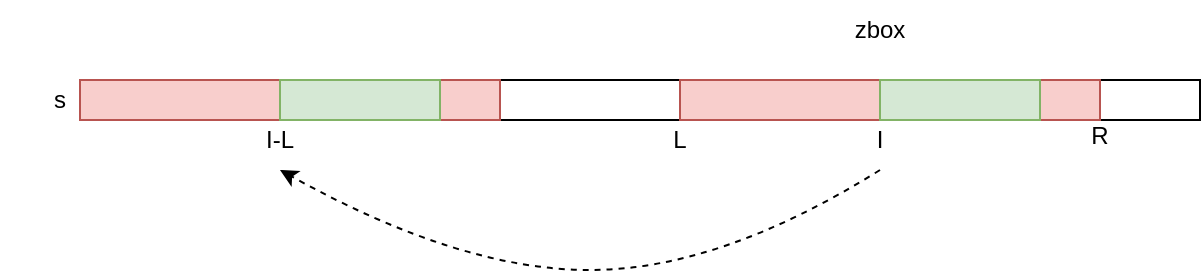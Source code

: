 <mxfile>
    <diagram id="DVlmgQ5AsOXX_5KH2mvK" name="Page-1">
        <mxGraphModel dx="741" dy="535" grid="1" gridSize="10" guides="1" tooltips="1" connect="1" arrows="1" fold="1" page="1" pageScale="1" pageWidth="850" pageHeight="1100" math="0" shadow="0">
            <root>
                <mxCell id="0"/>
                <mxCell id="1" parent="0"/>
                <mxCell id="2" value="" style="rounded=0;whiteSpace=wrap;html=1;" vertex="1" parent="1">
                    <mxGeometry x="160" y="240" width="560" height="20" as="geometry"/>
                </mxCell>
                <mxCell id="3" value="" style="rounded=0;whiteSpace=wrap;html=1;fillColor=#f8cecc;strokeColor=#b85450;" vertex="1" parent="1">
                    <mxGeometry x="160" y="240" width="210" height="20" as="geometry"/>
                </mxCell>
                <mxCell id="4" value="" style="rounded=0;whiteSpace=wrap;html=1;fillColor=#f8cecc;strokeColor=#b85450;" vertex="1" parent="1">
                    <mxGeometry x="460" y="240" width="210" height="20" as="geometry"/>
                </mxCell>
                <mxCell id="5" value="" style="rounded=0;whiteSpace=wrap;html=1;fillColor=#d5e8d4;strokeColor=#82b366;" vertex="1" parent="1">
                    <mxGeometry x="260" y="240" width="80" height="20" as="geometry"/>
                </mxCell>
                <mxCell id="6" value="" style="rounded=0;whiteSpace=wrap;html=1;fillColor=#d5e8d4;strokeColor=#82b366;" vertex="1" parent="1">
                    <mxGeometry x="560" y="240" width="80" height="20" as="geometry"/>
                </mxCell>
                <mxCell id="8" value="I-L" style="text;html=1;strokeColor=none;fillColor=none;align=center;verticalAlign=middle;whiteSpace=wrap;rounded=0;" vertex="1" parent="1">
                    <mxGeometry x="230" y="255" width="60" height="30" as="geometry"/>
                </mxCell>
                <mxCell id="9" value="L" style="text;html=1;strokeColor=none;fillColor=none;align=center;verticalAlign=middle;whiteSpace=wrap;rounded=0;" vertex="1" parent="1">
                    <mxGeometry x="430" y="255" width="60" height="30" as="geometry"/>
                </mxCell>
                <mxCell id="10" value="I" style="text;html=1;strokeColor=none;fillColor=none;align=center;verticalAlign=middle;whiteSpace=wrap;rounded=0;" vertex="1" parent="1">
                    <mxGeometry x="530" y="255" width="60" height="30" as="geometry"/>
                </mxCell>
                <mxCell id="11" value="R" style="text;html=1;strokeColor=none;fillColor=none;align=center;verticalAlign=middle;whiteSpace=wrap;rounded=0;" vertex="1" parent="1">
                    <mxGeometry x="640" y="253" width="60" height="30" as="geometry"/>
                </mxCell>
                <mxCell id="12" value="" style="curved=1;endArrow=classic;html=1;entryX=0.5;entryY=1;entryDx=0;entryDy=0;exitX=0.5;exitY=1;exitDx=0;exitDy=0;dashed=1;" edge="1" parent="1" source="10" target="8">
                    <mxGeometry width="50" height="50" relative="1" as="geometry">
                        <mxPoint x="370" y="365" as="sourcePoint"/>
                        <mxPoint x="420" y="315" as="targetPoint"/>
                        <Array as="points">
                            <mxPoint x="480" y="335"/>
                            <mxPoint x="350" y="335"/>
                        </Array>
                    </mxGeometry>
                </mxCell>
                <mxCell id="13" value="s" style="text;html=1;strokeColor=none;fillColor=none;align=center;verticalAlign=middle;whiteSpace=wrap;rounded=0;" vertex="1" parent="1">
                    <mxGeometry x="120" y="235" width="60" height="30" as="geometry"/>
                </mxCell>
                <mxCell id="14" value="zbox" style="text;html=1;strokeColor=none;fillColor=none;align=center;verticalAlign=middle;whiteSpace=wrap;rounded=0;" vertex="1" parent="1">
                    <mxGeometry x="530" y="200" width="60" height="30" as="geometry"/>
                </mxCell>
            </root>
        </mxGraphModel>
    </diagram>
</mxfile>
